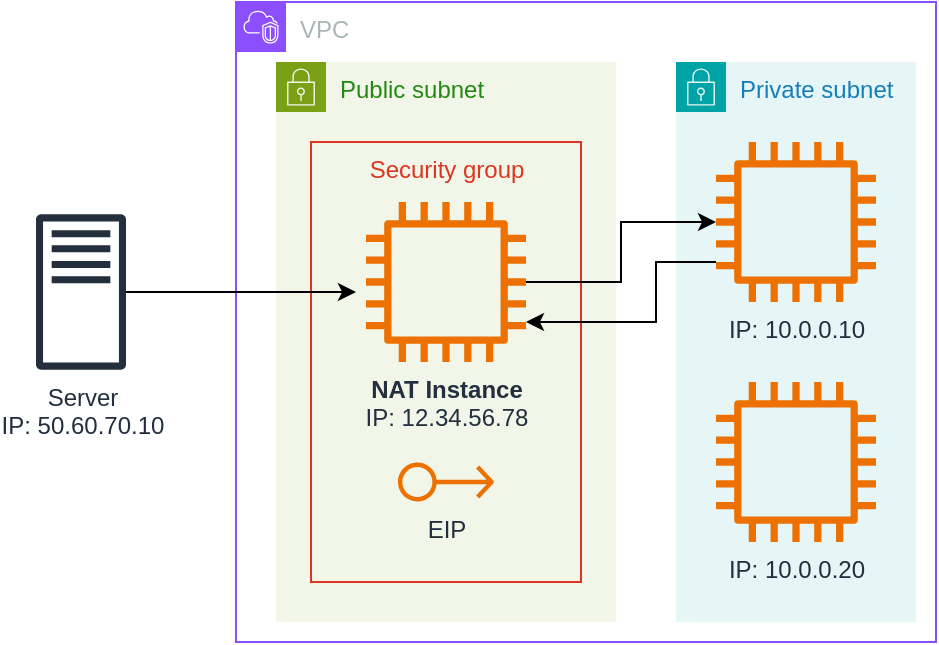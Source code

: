 <mxfile version="26.0.4">
  <diagram name="Page-1" id="gepz04h06iEn-5baZc7v">
    <mxGraphModel dx="928" dy="998" grid="1" gridSize="10" guides="1" tooltips="1" connect="1" arrows="1" fold="1" page="1" pageScale="1" pageWidth="850" pageHeight="1100" math="0" shadow="0">
      <root>
        <mxCell id="0" />
        <mxCell id="1" parent="0" />
        <mxCell id="j8V6ObhinkKyJS-13qz5-1" value="VPC" style="points=[[0,0],[0.25,0],[0.5,0],[0.75,0],[1,0],[1,0.25],[1,0.5],[1,0.75],[1,1],[0.75,1],[0.5,1],[0.25,1],[0,1],[0,0.75],[0,0.5],[0,0.25]];outlineConnect=0;gradientColor=none;html=1;whiteSpace=wrap;fontSize=12;fontStyle=0;container=1;pointerEvents=0;collapsible=0;recursiveResize=0;shape=mxgraph.aws4.group;grIcon=mxgraph.aws4.group_vpc2;strokeColor=#8C4FFF;fillColor=none;verticalAlign=top;align=left;spacingLeft=30;fontColor=#AAB7B8;dashed=0;" vertex="1" parent="1">
          <mxGeometry x="300" y="250" width="350" height="320" as="geometry" />
        </mxCell>
        <mxCell id="j8V6ObhinkKyJS-13qz5-2" value="Public subnet" style="points=[[0,0],[0.25,0],[0.5,0],[0.75,0],[1,0],[1,0.25],[1,0.5],[1,0.75],[1,1],[0.75,1],[0.5,1],[0.25,1],[0,1],[0,0.75],[0,0.5],[0,0.25]];outlineConnect=0;gradientColor=none;html=1;whiteSpace=wrap;fontSize=12;fontStyle=0;container=1;pointerEvents=0;collapsible=0;recursiveResize=0;shape=mxgraph.aws4.group;grIcon=mxgraph.aws4.group_security_group;grStroke=0;strokeColor=#7AA116;fillColor=#F2F6E8;verticalAlign=top;align=left;spacingLeft=30;fontColor=#248814;dashed=0;" vertex="1" parent="j8V6ObhinkKyJS-13qz5-1">
          <mxGeometry x="20" y="30" width="170" height="280" as="geometry" />
        </mxCell>
        <mxCell id="j8V6ObhinkKyJS-13qz5-17" value="Security group" style="fillColor=none;strokeColor=#DD3522;verticalAlign=top;fontStyle=0;fontColor=#DD3522;whiteSpace=wrap;html=1;" vertex="1" parent="j8V6ObhinkKyJS-13qz5-2">
          <mxGeometry x="17.5" y="40" width="135" height="220" as="geometry" />
        </mxCell>
        <mxCell id="j8V6ObhinkKyJS-13qz5-15" value="&lt;div&gt;&lt;b&gt;NAT Instance&lt;/b&gt;&lt;/div&gt;&lt;div&gt;IP: 12.34.56.78&lt;/div&gt;" style="sketch=0;outlineConnect=0;fontColor=#232F3E;gradientColor=none;fillColor=#ED7100;strokeColor=none;dashed=0;verticalLabelPosition=bottom;verticalAlign=top;align=center;html=1;fontSize=12;fontStyle=0;aspect=fixed;pointerEvents=1;shape=mxgraph.aws4.instance2;direction=south;" vertex="1" parent="j8V6ObhinkKyJS-13qz5-2">
          <mxGeometry x="45" y="70" width="80" height="80" as="geometry" />
        </mxCell>
        <mxCell id="j8V6ObhinkKyJS-13qz5-16" value="EIP" style="sketch=0;outlineConnect=0;fontColor=#232F3E;gradientColor=none;fillColor=#ED7100;strokeColor=none;dashed=0;verticalLabelPosition=bottom;verticalAlign=top;align=center;html=1;fontSize=12;fontStyle=0;aspect=fixed;pointerEvents=1;shape=mxgraph.aws4.elastic_ip_address;" vertex="1" parent="j8V6ObhinkKyJS-13qz5-2">
          <mxGeometry x="61" y="200" width="48" height="20" as="geometry" />
        </mxCell>
        <mxCell id="j8V6ObhinkKyJS-13qz5-7" value="Private subnet" style="points=[[0,0],[0.25,0],[0.5,0],[0.75,0],[1,0],[1,0.25],[1,0.5],[1,0.75],[1,1],[0.75,1],[0.5,1],[0.25,1],[0,1],[0,0.75],[0,0.5],[0,0.25]];outlineConnect=0;gradientColor=none;html=1;whiteSpace=wrap;fontSize=12;fontStyle=0;container=1;pointerEvents=0;collapsible=0;recursiveResize=0;shape=mxgraph.aws4.group;grIcon=mxgraph.aws4.group_security_group;grStroke=0;strokeColor=#00A4A6;fillColor=#E6F6F7;verticalAlign=top;align=left;spacingLeft=30;fontColor=#147EBA;dashed=0;" vertex="1" parent="j8V6ObhinkKyJS-13qz5-1">
          <mxGeometry x="220" y="30" width="120" height="280" as="geometry" />
        </mxCell>
        <mxCell id="j8V6ObhinkKyJS-13qz5-9" value="&lt;div&gt;IP: 10.0.0.10&lt;/div&gt;" style="sketch=0;outlineConnect=0;fontColor=#232F3E;gradientColor=none;fillColor=#ED7100;strokeColor=none;dashed=0;verticalLabelPosition=bottom;verticalAlign=top;align=center;html=1;fontSize=12;fontStyle=0;aspect=fixed;pointerEvents=1;shape=mxgraph.aws4.instance2;direction=south;" vertex="1" parent="j8V6ObhinkKyJS-13qz5-7">
          <mxGeometry x="20" y="40" width="80" height="80" as="geometry" />
        </mxCell>
        <mxCell id="j8V6ObhinkKyJS-13qz5-14" value="&lt;div&gt;IP: 10.0.0.20&lt;/div&gt;" style="sketch=0;outlineConnect=0;fontColor=#232F3E;gradientColor=none;fillColor=#ED7100;strokeColor=none;dashed=0;verticalLabelPosition=bottom;verticalAlign=top;align=center;html=1;fontSize=12;fontStyle=0;aspect=fixed;pointerEvents=1;shape=mxgraph.aws4.instance2;direction=south;" vertex="1" parent="j8V6ObhinkKyJS-13qz5-7">
          <mxGeometry x="20" y="160" width="80" height="80" as="geometry" />
        </mxCell>
        <mxCell id="j8V6ObhinkKyJS-13qz5-19" style="edgeStyle=orthogonalEdgeStyle;rounded=0;orthogonalLoop=1;jettySize=auto;html=1;" edge="1" parent="j8V6ObhinkKyJS-13qz5-1" source="j8V6ObhinkKyJS-13qz5-15" target="j8V6ObhinkKyJS-13qz5-9">
          <mxGeometry relative="1" as="geometry" />
        </mxCell>
        <mxCell id="j8V6ObhinkKyJS-13qz5-20" style="edgeStyle=orthogonalEdgeStyle;rounded=0;orthogonalLoop=1;jettySize=auto;html=1;" edge="1" parent="j8V6ObhinkKyJS-13qz5-1" source="j8V6ObhinkKyJS-13qz5-9" target="j8V6ObhinkKyJS-13qz5-15">
          <mxGeometry relative="1" as="geometry">
            <Array as="points">
              <mxPoint x="210" y="130" />
              <mxPoint x="210" y="160" />
            </Array>
          </mxGeometry>
        </mxCell>
        <mxCell id="j8V6ObhinkKyJS-13qz5-11" style="edgeStyle=orthogonalEdgeStyle;rounded=0;orthogonalLoop=1;jettySize=auto;html=1;" edge="1" parent="1" source="j8V6ObhinkKyJS-13qz5-13">
          <mxGeometry relative="1" as="geometry">
            <mxPoint x="277.665" y="395" as="sourcePoint" />
            <mxPoint x="360.001" y="395" as="targetPoint" />
          </mxGeometry>
        </mxCell>
        <mxCell id="j8V6ObhinkKyJS-13qz5-13" value="Server&lt;div&gt;IP: 50.60.70.10&lt;/div&gt;" style="sketch=0;outlineConnect=0;fontColor=#232F3E;gradientColor=none;fillColor=#232F3D;strokeColor=none;dashed=0;verticalLabelPosition=bottom;verticalAlign=top;align=center;html=1;fontSize=12;fontStyle=0;aspect=fixed;pointerEvents=1;shape=mxgraph.aws4.traditional_server;" vertex="1" parent="1">
          <mxGeometry x="200" y="356" width="45" height="78" as="geometry" />
        </mxCell>
      </root>
    </mxGraphModel>
  </diagram>
</mxfile>
